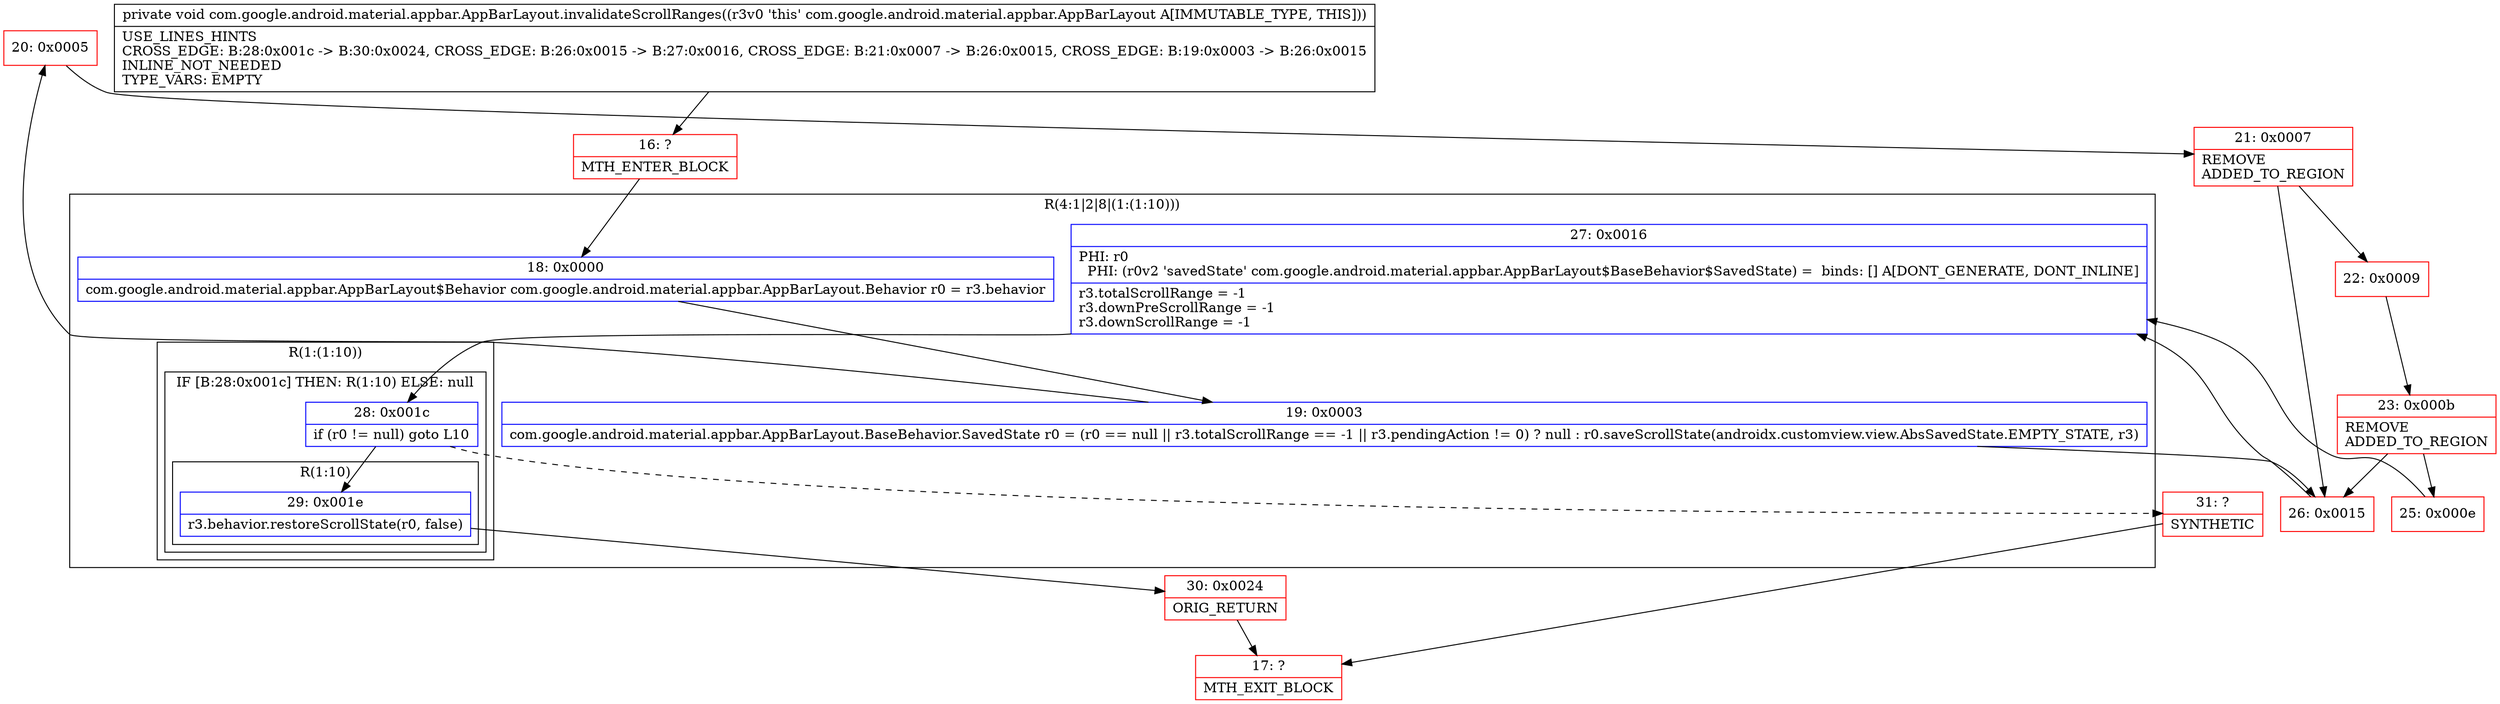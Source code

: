 digraph "CFG forcom.google.android.material.appbar.AppBarLayout.invalidateScrollRanges()V" {
subgraph cluster_Region_1162796111 {
label = "R(4:1|2|8|(1:(1:10)))";
node [shape=record,color=blue];
Node_18 [shape=record,label="{18\:\ 0x0000|com.google.android.material.appbar.AppBarLayout$Behavior com.google.android.material.appbar.AppBarLayout.Behavior r0 = r3.behavior\l}"];
Node_19 [shape=record,label="{19\:\ 0x0003|com.google.android.material.appbar.AppBarLayout.BaseBehavior.SavedState r0 = (r0 == null \|\| r3.totalScrollRange == \-1 \|\| r3.pendingAction != 0) ? null : r0.saveScrollState(androidx.customview.view.AbsSavedState.EMPTY_STATE, r3)\l}"];
Node_27 [shape=record,label="{27\:\ 0x0016|PHI: r0 \l  PHI: (r0v2 'savedState' com.google.android.material.appbar.AppBarLayout$BaseBehavior$SavedState) =  binds: [] A[DONT_GENERATE, DONT_INLINE]\l|r3.totalScrollRange = \-1\lr3.downPreScrollRange = \-1\lr3.downScrollRange = \-1\l}"];
subgraph cluster_Region_628140389 {
label = "R(1:(1:10))";
node [shape=record,color=blue];
subgraph cluster_IfRegion_1602834204 {
label = "IF [B:28:0x001c] THEN: R(1:10) ELSE: null";
node [shape=record,color=blue];
Node_28 [shape=record,label="{28\:\ 0x001c|if (r0 != null) goto L10\l}"];
subgraph cluster_Region_1611967015 {
label = "R(1:10)";
node [shape=record,color=blue];
Node_29 [shape=record,label="{29\:\ 0x001e|r3.behavior.restoreScrollState(r0, false)\l}"];
}
}
}
}
Node_16 [shape=record,color=red,label="{16\:\ ?|MTH_ENTER_BLOCK\l}"];
Node_20 [shape=record,color=red,label="{20\:\ 0x0005}"];
Node_21 [shape=record,color=red,label="{21\:\ 0x0007|REMOVE\lADDED_TO_REGION\l}"];
Node_22 [shape=record,color=red,label="{22\:\ 0x0009}"];
Node_23 [shape=record,color=red,label="{23\:\ 0x000b|REMOVE\lADDED_TO_REGION\l}"];
Node_25 [shape=record,color=red,label="{25\:\ 0x000e}"];
Node_30 [shape=record,color=red,label="{30\:\ 0x0024|ORIG_RETURN\l}"];
Node_17 [shape=record,color=red,label="{17\:\ ?|MTH_EXIT_BLOCK\l}"];
Node_31 [shape=record,color=red,label="{31\:\ ?|SYNTHETIC\l}"];
Node_26 [shape=record,color=red,label="{26\:\ 0x0015}"];
MethodNode[shape=record,label="{private void com.google.android.material.appbar.AppBarLayout.invalidateScrollRanges((r3v0 'this' com.google.android.material.appbar.AppBarLayout A[IMMUTABLE_TYPE, THIS]))  | USE_LINES_HINTS\lCROSS_EDGE: B:28:0x001c \-\> B:30:0x0024, CROSS_EDGE: B:26:0x0015 \-\> B:27:0x0016, CROSS_EDGE: B:21:0x0007 \-\> B:26:0x0015, CROSS_EDGE: B:19:0x0003 \-\> B:26:0x0015\lINLINE_NOT_NEEDED\lTYPE_VARS: EMPTY\l}"];
MethodNode -> Node_16;Node_18 -> Node_19;
Node_19 -> Node_20;
Node_19 -> Node_26;
Node_27 -> Node_28;
Node_28 -> Node_29;
Node_28 -> Node_31[style=dashed];
Node_29 -> Node_30;
Node_16 -> Node_18;
Node_20 -> Node_21;
Node_21 -> Node_22;
Node_21 -> Node_26;
Node_22 -> Node_23;
Node_23 -> Node_25;
Node_23 -> Node_26;
Node_25 -> Node_27;
Node_30 -> Node_17;
Node_31 -> Node_17;
Node_26 -> Node_27;
}

